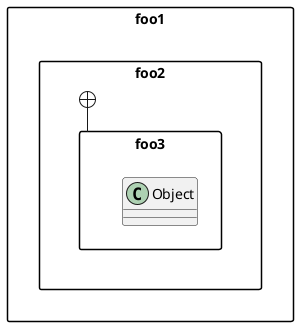 @startuml

skinparam packageStyle rect

package foo1.foo2 {
}

package foo1.foo2.foo3 {
    class Object
}

foo1.foo2 +-- foo1.foo2.foo3

@enduml

